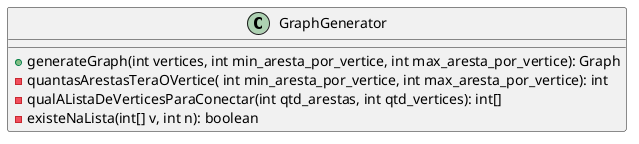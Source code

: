 @startuml Diagrama de Classe do GraphGenerator



class GraphGenerator{
    +  generateGraph(int vertices, int min_aresta_por_vertice, int max_aresta_por_vertice): Graph
    - quantasArestasTeraOVertice( int min_aresta_por_vertice, int max_aresta_por_vertice): int
    - qualAListaDeVerticesParaConectar(int qtd_arestas, int qtd_vertices): int[]
    - existeNaLista(int[] v, int n): boolean
}



@enduml